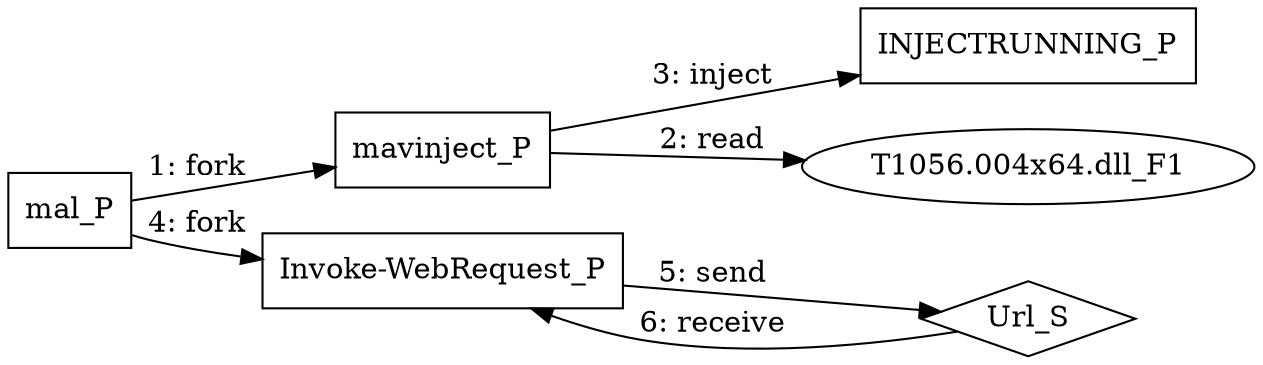 digraph "T1056.004" {
rankdir="LR"
size="9"
fixedsize="false"
splines="true"
nodesep=0.3
ranksep=0
fontsize=10
overlap="scalexy"
engine= "neato"
	"mal_P" [node_type=Process shape=box]
	"mavinject_P" [node_type=Process shape=box]
	"INJECTRUNNING_P" [node_type=Process shape=box]
	"Invoke-WebRequest_P" [node_type=Process shape=box]
	"Url_S" [node_type=Socket shape=diamond]
	"T1056.004x64.dll_F1" [node_type=File shape=ellipse]
	"mal_P" -> "mavinject_P" [label="1: fork"]
	"mavinject_P" -> "T1056.004x64.dll_F1" [label="2: read"]
	"mavinject_P" -> "INJECTRUNNING_P" [label="3: inject"]
	"mal_P" -> "Invoke-WebRequest_P" [label="4: fork"]
	"Invoke-WebRequest_P" -> "Url_S" [label="5: send"]
	"Url_S" -> "Invoke-WebRequest_P" [label="6: receive"]
}
